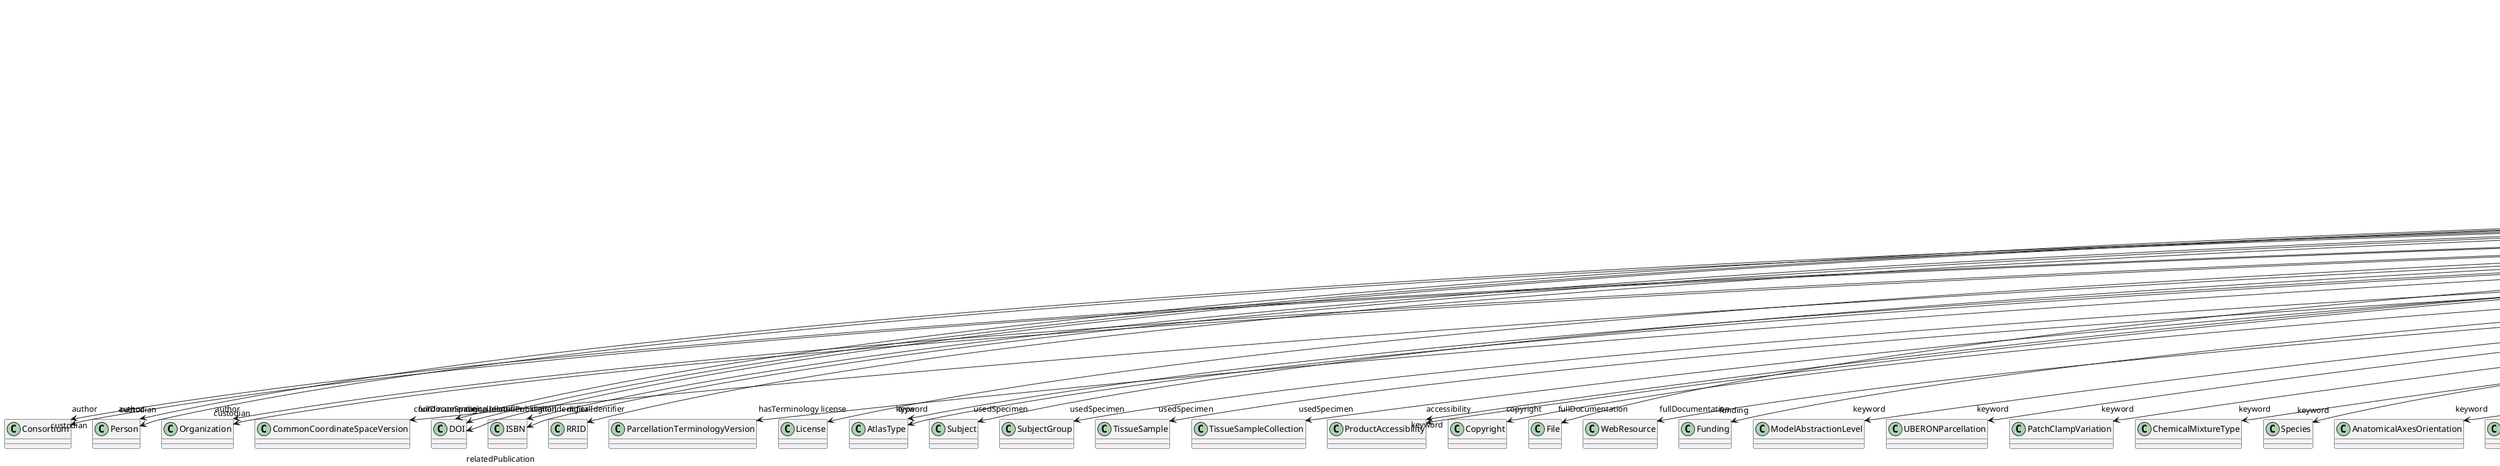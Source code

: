 @startuml
class BrainAtlasVersion {
+abbreviation
+author
+coordinateSpace
+digitalIdentifier
+hasTerminology
+isAlternativeVersionOf
+isNewVersionOf
+license
+majorVersionIdentifier
+ontologyIdentifier
+type
+usedSpecimen
+accessibility
+copyright
+custodian
+description
+fullDocumentation
+fullName
+funding
+homepage
+howToCite
+keyword
+otherContribution
+relatedPublication
+releaseDate
+repository
+shortName
+supportChannel
+versionIdentifier
+versionInnovation

}
BrainAtlasVersion -d-> "author" Consortium
BrainAtlasVersion -d-> "author" Person
BrainAtlasVersion -d-> "author" Organization
BrainAtlasVersion -d-> "coordinateSpace" CommonCoordinateSpaceVersion
BrainAtlasVersion -d-> "digitalIdentifier" DOI
BrainAtlasVersion -d-> "digitalIdentifier" ISBN
BrainAtlasVersion -d-> "digitalIdentifier" RRID
BrainAtlasVersion -d-> "hasTerminology" ParcellationTerminologyVersion
BrainAtlasVersion -d-> "isAlternativeVersionOf" BrainAtlasVersion
BrainAtlasVersion -d-> "isNewVersionOf" BrainAtlasVersion
BrainAtlasVersion -d-> "license" License
BrainAtlasVersion -d-> "type" AtlasType
BrainAtlasVersion -d-> "usedSpecimen" Subject
BrainAtlasVersion -d-> "usedSpecimen" SubjectGroup
BrainAtlasVersion -d-> "usedSpecimen" TissueSample
BrainAtlasVersion -d-> "usedSpecimen" TissueSampleCollection
BrainAtlasVersion -d-> "accessibility" ProductAccessibility
BrainAtlasVersion -d-> "copyright" Copyright
BrainAtlasVersion -d-> "custodian" Consortium
BrainAtlasVersion -d-> "custodian" Person
BrainAtlasVersion -d-> "custodian" Organization
BrainAtlasVersion -d-> "fullDocumentation" DOI
BrainAtlasVersion -d-> "fullDocumentation" File
BrainAtlasVersion -d-> "fullDocumentation" WebResource
BrainAtlasVersion -d-> "funding" Funding
BrainAtlasVersion -d-> "keyword" ModelAbstractionLevel
BrainAtlasVersion -d-> "keyword" UBERONParcellation
BrainAtlasVersion -d-> "keyword" PatchClampVariation
BrainAtlasVersion -d-> "keyword" ChemicalMixtureType
BrainAtlasVersion -d-> "keyword" Species
BrainAtlasVersion -d-> "keyword" AnatomicalAxesOrientation
BrainAtlasVersion -d-> "keyword" ActionStatusType
BrainAtlasVersion -d-> "keyword" SemanticDataType
BrainAtlasVersion -d-> "keyword" Language
BrainAtlasVersion -d-> "keyword" OrganismSubstance
BrainAtlasVersion -d-> "keyword" CriteriaQualityType
BrainAtlasVersion -d-> "keyword" LearningResourceType
BrainAtlasVersion -d-> "keyword" Laterality
BrainAtlasVersion -d-> "keyword" Service
BrainAtlasVersion -d-> "keyword" ProductAccessibility
BrainAtlasVersion -d-> "keyword" BiologicalSex
BrainAtlasVersion -d-> "keyword" OrganismSystem
BrainAtlasVersion -d-> "keyword" EthicsAssessment
BrainAtlasVersion -d-> "keyword" AgeCategory
BrainAtlasVersion -d-> "keyword" AuditoryStimulusType
BrainAtlasVersion -d-> "keyword" BiologicalOrder
BrainAtlasVersion -d-> "keyword" Organ
BrainAtlasVersion -d-> "keyword" OlfactoryStimulusType
BrainAtlasVersion -d-> "keyword" ModelScope
BrainAtlasVersion -d-> "keyword" SoftwareFeature
BrainAtlasVersion -d-> "keyword" AnnotationType
BrainAtlasVersion -d-> "keyword" SubcellularEntity
BrainAtlasVersion -d-> "keyword" OperatingDevice
BrainAtlasVersion -d-> "keyword" AnatomicalIdentificationType
BrainAtlasVersion -d-> "keyword" StimulationTechnique
BrainAtlasVersion -d-> "keyword" FileBundleGrouping
BrainAtlasVersion -d-> "keyword" Colormap
BrainAtlasVersion -d-> "keyword" GustatoryStimulusType
BrainAtlasVersion -d-> "keyword" ProgrammingLanguage
BrainAtlasVersion -d-> "keyword" DeviceType
BrainAtlasVersion -d-> "keyword" DiseaseModel
BrainAtlasVersion -d-> "keyword" OpticalStimulusType
BrainAtlasVersion -d-> "keyword" FileUsageRole
BrainAtlasVersion -d-> "keyword" AnatomicalPlane
BrainAtlasVersion -d-> "keyword" AtlasType
BrainAtlasVersion -d-> "keyword" CellCultureType
BrainAtlasVersion -d-> "keyword" Terminology
BrainAtlasVersion -d-> "keyword" CranialWindowConstructionType
BrainAtlasVersion -d-> "keyword" AnalysisTechnique
BrainAtlasVersion -d-> "keyword" CranialWindowReinforcementType
BrainAtlasVersion -d-> "keyword" EducationalLevel
BrainAtlasVersion -d-> "keyword" VisualStimulusType
BrainAtlasVersion -d-> "keyword" SubjectAttribute
BrainAtlasVersion -d-> "keyword" AnnotationCriteriaType
BrainAtlasVersion -d-> "keyword" DataType
BrainAtlasVersion -d-> "keyword" TissueSampleType
BrainAtlasVersion -d-> "keyword" BiologicalProcess
BrainAtlasVersion -d-> "keyword" UnitOfMeasurement
BrainAtlasVersion -d-> "keyword" SoftwareApplicationCategory
BrainAtlasVersion -d-> "keyword" MolecularEntity
BrainAtlasVersion -d-> "keyword" TactileStimulusType
BrainAtlasVersion -d-> "keyword" BreedingType
BrainAtlasVersion -d-> "keyword" CellType
BrainAtlasVersion -d-> "keyword" StimulationApproach
BrainAtlasVersion -d-> "keyword" TermSuggestion
BrainAtlasVersion -d-> "keyword" MetaDataModelType
BrainAtlasVersion -d-> "keyword" PreparationType
BrainAtlasVersion -d-> "keyword" FileRepositoryType
BrainAtlasVersion -d-> "keyword" Handedness
BrainAtlasVersion -d-> "keyword" SetupType
BrainAtlasVersion -d-> "keyword" OperatingSystem
BrainAtlasVersion -d-> "keyword" Disease
BrainAtlasVersion -d-> "keyword" DifferenceMeasure
BrainAtlasVersion -d-> "keyword" MeasuredQuantity
BrainAtlasVersion -d-> "keyword" QualitativeOverlap
BrainAtlasVersion -d-> "keyword" TypeOfUncertainty
BrainAtlasVersion -d-> "keyword" GeneticStrainType
BrainAtlasVersion -d-> "keyword" ContributionType
BrainAtlasVersion -d-> "keyword" Technique
BrainAtlasVersion -d-> "keyword" ExperimentalApproach
BrainAtlasVersion -d-> "keyword" TissueSampleAttribute
BrainAtlasVersion -d-> "keyword" ElectricalStimulusType
BrainAtlasVersion -d-> "keyword" MeasuredSignalType
BrainAtlasVersion -d-> "otherContribution" Contribution
BrainAtlasVersion -d-> "relatedPublication" ScholarlyArticle
BrainAtlasVersion -d-> "relatedPublication" Chapter
BrainAtlasVersion -d-> "relatedPublication" Book
BrainAtlasVersion -d-> "relatedPublication" ISSN
BrainAtlasVersion -d-> "relatedPublication" HANDLE
BrainAtlasVersion -d-> "relatedPublication" ISBN
BrainAtlasVersion -d-> "relatedPublication" DOI
BrainAtlasVersion -d-> "repository" FileRepository

@enduml